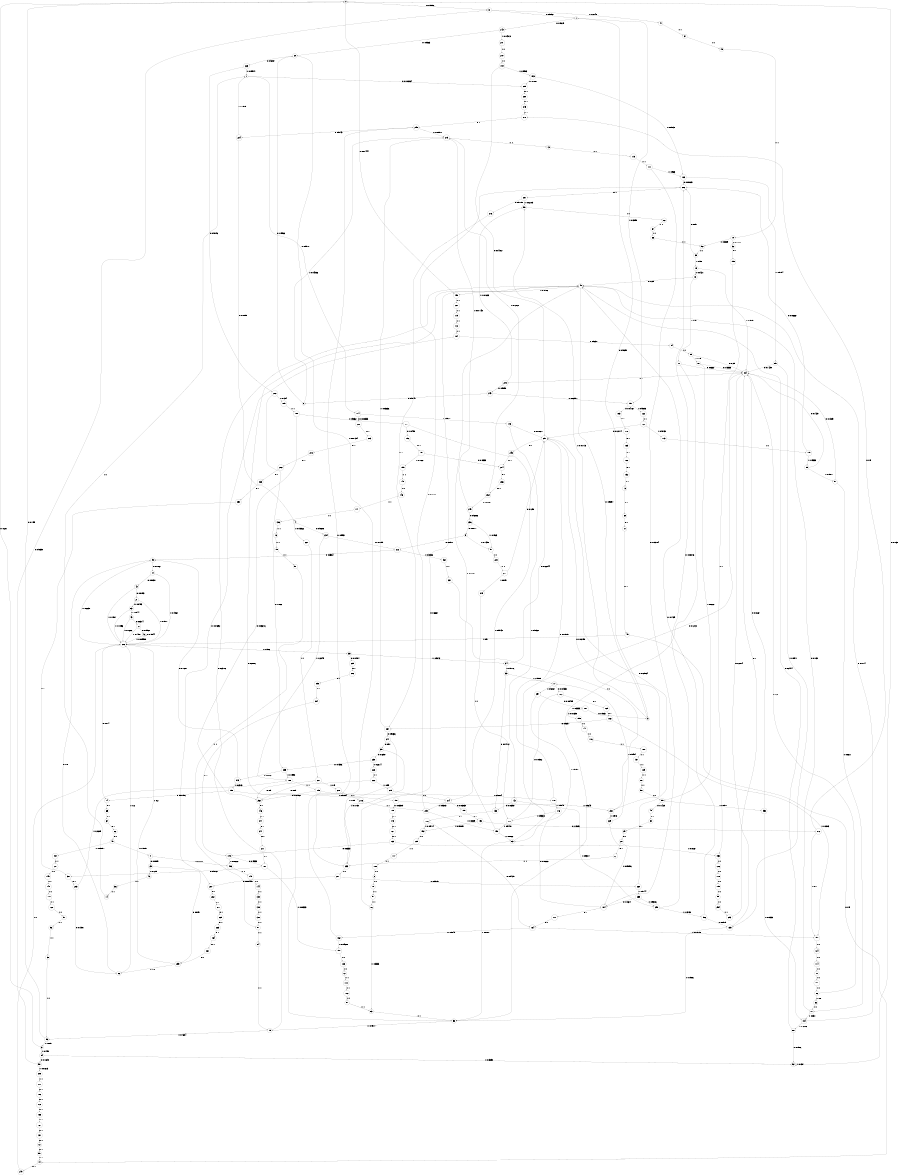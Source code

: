 digraph "ch3_both_grouped_df_L17" {
size = "6,8.5";
ratio = "fill";
node [shape = circle];
node [fontsize = 24];
edge [fontsize = 24];
0 -> 31 [label = "0: 0.9856   "];
0 -> 150 [label = "1: 0.01444  "];
1 -> 285 [label = "0: 0.008264  "];
1 -> 174 [label = "1: 0.9917   "];
2 -> 70 [label = "1: 1        "];
3 -> 0 [label = "0: 0.201    "];
3 -> 54 [label = "1: 0.799    "];
4 -> 234 [label = "0: 0.9608   "];
4 -> 227 [label = "1: 0.03922  "];
5 -> 212 [label = "0: 0.8571   "];
5 -> 51 [label = "1: 0.1429   "];
6 -> 20 [label = "0: 0.9566   "];
6 -> 273 [label = "1: 0.04336  "];
7 -> 242 [label = "0: 0.9615   "];
7 -> 151 [label = "1: 0.0385   "];
8 -> 7 [label = "0: 0.9829   "];
8 -> 98 [label = "1: 0.01713  "];
9 -> 9 [label = "0: 0.9944   "];
9 -> 226 [label = "1: 0.005588  "];
10 -> 32 [label = "0: 0.1111   "];
10 -> 52 [label = "1: 0.8889   "];
11 -> 101 [label = "1: 1        "];
12 -> 110 [label = "1: 1        "];
13 -> 115 [label = "1: 1        "];
14 -> 1 [label = "1: 1        "];
15 -> 10 [label = "1: 1        "];
16 -> 79 [label = "1: 1        "];
17 -> 182 [label = "0: 0.07333  "];
17 -> 257 [label = "1: 0.9267   "];
18 -> 48 [label = "0: 0.25     "];
18 -> 71 [label = "1: 0.75     "];
19 -> 284 [label = "0: 0.1579   "];
19 -> 18 [label = "1: 0.8421   "];
20 -> 223 [label = "0: 0.9287   "];
20 -> 233 [label = "1: 0.07134  "];
21 -> 63 [label = "0: 0.8483   "];
21 -> 226 [label = "1: 0.1517   "];
22 -> 9 [label = "0: 0.8592   "];
22 -> 226 [label = "1: 0.1408   "];
23 -> 239 [label = "0: 0.875    "];
23 -> 46 [label = "1: 0.125    "];
24 -> 42 [label = "0: 0.8038   "];
24 -> 226 [label = "1: 0.1962   "];
25 -> 24 [label = "0: 0.7762   "];
25 -> 226 [label = "1: 0.2238   "];
26 -> 25 [label = "0: 0.8      "];
26 -> 226 [label = "1: 0.2      "];
27 -> 45 [label = "0: 1        "];
28 -> 61 [label = "0: 1        "];
29 -> 28 [label = "0: 1        "];
30 -> 29 [label = "0: 1        "];
31 -> 7 [label = "0: 0.9852   "];
31 -> 47 [label = "1: 0.0148   "];
32 -> 199 [label = "0: 1        "];
33 -> 133 [label = "0: 0.04112  "];
33 -> 17 [label = "1: 0.9589   "];
34 -> 251 [label = "0: 0.02244  "];
34 -> 33 [label = "1: 0.9776   "];
35 -> 225 [label = "0: 0.01577  "];
35 -> 34 [label = "1: 0.9842   "];
36 -> 14 [label = "1: 1        "];
37 -> 15 [label = "1: 1        "];
38 -> 286 [label = "0: 0.05     "];
38 -> 19 [label = "1: 0.95     "];
39 -> 238 [label = "0: 0.8297   "];
39 -> 233 [label = "1: 0.1703   "];
40 -> 41 [label = "0: 0.9091   "];
40 -> 154 [label = "1: 0.09091  "];
41 -> 23 [label = "0: 0.8889   "];
41 -> 156 [label = "1: 0.1111   "];
42 -> 21 [label = "0: 0.8093   "];
42 -> 226 [label = "1: 0.1907   "];
43 -> 22 [label = "0: 0.8374   "];
43 -> 226 [label = "1: 0.1626   "];
44 -> 240 [label = "0: 1        "];
45 -> 44 [label = "0: 0.5      "];
45 -> 226 [label = "1: 0.5      "];
46 -> 36 [label = "1: 1        "];
47 -> 37 [label = "1: 1        "];
48 -> 8 [label = "0: 0.9894   "];
48 -> 150 [label = "1: 0.0106   "];
49 -> 30 [label = "0: 1        "];
50 -> 31 [label = "0: 0.9839   "];
50 -> 208 [label = "1: 0.01613  "];
51 -> 220 [label = "1: 1        "];
52 -> 38 [label = "1: 1        "];
53 -> 48 [label = "0: 0.2086   "];
53 -> 75 [label = "1: 0.7914   "];
54 -> 50 [label = "0: 0.1615   "];
54 -> 92 [label = "1: 0.8385   "];
55 -> 49 [label = "0: 0.1429   "];
55 -> 255 [label = "1: 0.8571   "];
56 -> 0 [label = "0: 0.195    "];
56 -> 3 [label = "1: 0.805    "];
57 -> 76 [label = "1: 1        "];
58 -> 55 [label = "1: 1        "];
59 -> 44 [label = "0: 1        "];
60 -> 27 [label = "0: 1        "];
61 -> 233 [label = "1: 1        "];
62 -> 40 [label = "0: 1        "];
63 -> 43 [label = "0: 0.8944   "];
63 -> 226 [label = "1: 0.1056   "];
64 -> 62 [label = "0: 1        "];
65 -> 64 [label = "0: 1        "];
66 -> 52 [label = "1: 1        "];
67 -> 66 [label = "1: 1        "];
68 -> 67 [label = "1: 1        "];
69 -> 284 [label = "0: 0.1213   "];
69 -> 53 [label = "1: 0.8787   "];
70 -> 57 [label = "1: 1        "];
71 -> 284 [label = "0: 0.6667   "];
71 -> 53 [label = "1: 0.3333   "];
72 -> 59 [label = "0: 1        "];
73 -> 60 [label = "0: 1        "];
74 -> 65 [label = "0: 1        "];
75 -> 48 [label = "0: 0.2316   "];
75 -> 56 [label = "1: 0.7684   "];
76 -> 48 [label = "0: 0.6667   "];
76 -> 83 [label = "1: 0.3333   "];
77 -> 48 [label = "0: 0.169    "];
77 -> 134 [label = "1: 0.831    "];
78 -> 284 [label = "0: 0.3333   "];
78 -> 55 [label = "1: 0.6667   "];
79 -> 91 [label = "1: 1        "];
80 -> 58 [label = "1: 1        "];
81 -> 84 [label = "1: 1        "];
82 -> 77 [label = "1: 1        "];
83 -> 53 [label = "1: 1        "];
84 -> 75 [label = "1: 1        "];
85 -> 284 [label = "0: 0.1429   "];
85 -> 135 [label = "1: 0.8571   "];
86 -> 284 [label = "0: 0.2      "];
86 -> 82 [label = "1: 0.8      "];
87 -> 83 [label = "1: 1        "];
88 -> 48 [label = "0: 0.2414   "];
88 -> 92 [label = "1: 0.7586   "];
89 -> 284 [label = "0: 0.25     "];
89 -> 78 [label = "1: 0.75     "];
90 -> 284 [label = "0: 0.1389   "];
90 -> 77 [label = "1: 0.8611   "];
91 -> 81 [label = "1: 1        "];
92 -> 0 [label = "0: 0.163    "];
92 -> 92 [label = "1: 0.837    "];
93 -> 56 [label = "1: 1        "];
94 -> 89 [label = "1: 1        "];
95 -> 284 [label = "0: 0.1429   "];
95 -> 90 [label = "1: 0.8571   "];
96 -> 93 [label = "1: 1        "];
97 -> 96 [label = "1: 1        "];
98 -> 68 [label = "1: 1        "];
99 -> 254 [label = "1: 1        "];
100 -> 128 [label = "1: 1        "];
101 -> 86 [label = "1: 1        "];
102 -> 87 [label = "1: 1        "];
103 -> 286 [label = "0: 0.08065  "];
103 -> 85 [label = "1: 0.9194   "];
104 -> 287 [label = "0: 0.07692  "];
104 -> 94 [label = "1: 0.9231   "];
105 -> 286 [label = "0: 0.06667  "];
105 -> 95 [label = "1: 0.9333   "];
106 -> 164 [label = "0: 0.9429   "];
106 -> 152 [label = "1: 0.05714  "];
107 -> 137 [label = "1: 1        "];
108 -> 2 [label = "1: 1        "];
109 -> 99 [label = "1: 1        "];
110 -> 102 [label = "1: 1        "];
111 -> 184 [label = "0: 0.03704  "];
111 -> 103 [label = "1: 0.963    "];
112 -> 104 [label = "1: 1        "];
113 -> 105 [label = "1: 1        "];
114 -> 11 [label = "1: 1        "];
115 -> 111 [label = "1: 1        "];
116 -> 107 [label = "1: 1        "];
117 -> 108 [label = "1: 1        "];
118 -> 109 [label = "1: 1        "];
119 -> 112 [label = "1: 1        "];
120 -> 251 [label = "0: 0.02174  "];
120 -> 113 [label = "1: 0.9783   "];
121 -> 119 [label = "1: 1        "];
122 -> 120 [label = "1: 1        "];
123 -> 12 [label = "1: 1        "];
124 -> 114 [label = "1: 1        "];
125 -> 117 [label = "1: 1        "];
126 -> 118 [label = "1: 1        "];
127 -> 145 [label = "1: 1        "];
128 -> 97 [label = "1: 1        "];
129 -> 80 [label = "1: 1        "];
130 -> 81 [label = "1: 1        "];
131 -> 72 [label = "0: 1        "];
132 -> 73 [label = "0: 1        "];
133 -> 106 [label = "0: 1        "];
134 -> 48 [label = "0: 0.1714   "];
134 -> 88 [label = "1: 0.8286   "];
135 -> 284 [label = "0: 0.2014   "];
135 -> 53 [label = "1: 0.7986   "];
136 -> 16 [label = "1: 1        "];
137 -> 129 [label = "1: 1        "];
138 -> 130 [label = "1: 1        "];
139 -> 138 [label = "1: 1        "];
140 -> 100 [label = "1: 1        "];
141 -> 136 [label = "1: 1        "];
142 -> 133 [label = "0: 0.06957  "];
142 -> 258 [label = "1: 0.9304   "];
143 -> 251 [label = "0: 0.01681  "];
143 -> 142 [label = "1: 0.9832   "];
144 -> 139 [label = "1: 1        "];
145 -> 140 [label = "1: 1        "];
146 -> 141 [label = "1: 1        "];
147 -> 116 [label = "1: 1        "];
148 -> 144 [label = "1: 1        "];
149 -> 146 [label = "1: 1        "];
150 -> 121 [label = "1: 1        "];
151 -> 183 [label = "0: 0.04167  "];
151 -> 122 [label = "1: 0.9583   "];
152 -> 125 [label = "1: 1        "];
153 -> 126 [label = "1: 1        "];
154 -> 127 [label = "1: 1        "];
155 -> 147 [label = "1: 1        "];
156 -> 148 [label = "1: 1        "];
157 -> 124 [label = "1: 1        "];
158 -> 123 [label = "1: 1        "];
159 -> 149 [label = "1: 1        "];
160 -> 132 [label = "0: 1        "];
161 -> 131 [label = "0: 1        "];
162 -> 248 [label = "0: 0.9531   "];
162 -> 158 [label = "1: 0.04688  "];
163 -> 175 [label = "0: 0.8333   "];
163 -> 153 [label = "1: 0.1667   "];
164 -> 162 [label = "0: 0.9848   "];
164 -> 157 [label = "1: 0.01515  "];
165 -> 160 [label = "0: 1        "];
166 -> 161 [label = "0: 1        "];
167 -> 163 [label = "0: 1        "];
168 -> 267 [label = "0: 0.9697   "];
168 -> 157 [label = "1: 0.0303   "];
169 -> 168 [label = "0: 1        "];
170 -> 165 [label = "0: 1        "];
171 -> 164 [label = "0: 1        "];
172 -> 166 [label = "0: 1        "];
173 -> 167 [label = "0: 1        "];
174 -> 288 [label = "0: 0.008333  "];
174 -> 143 [label = "1: 0.9917   "];
175 -> 181 [label = "0: 0.9333   "];
175 -> 156 [label = "1: 0.06667  "];
176 -> 184 [label = "0: 0.06667  "];
176 -> 210 [label = "1: 0.9333   "];
177 -> 196 [label = "0: 0.0458   "];
177 -> 214 [label = "1: 0.9542   "];
178 -> 251 [label = "0: 0.01515  "];
178 -> 176 [label = "1: 0.9848   "];
179 -> 252 [label = "0: 0.01961  "];
179 -> 178 [label = "1: 0.9804   "];
180 -> 252 [label = "0: 0.03676  "];
180 -> 177 [label = "1: 0.9632   "];
181 -> 237 [label = "0: 0.9167   "];
181 -> 158 [label = "1: 0.08333  "];
182 -> 169 [label = "0: 1        "];
183 -> 170 [label = "0: 1        "];
184 -> 171 [label = "0: 1        "];
185 -> 173 [label = "0: 1        "];
186 -> 172 [label = "0: 1        "];
187 -> 8 [label = "0: 0.9831   "];
187 -> 155 [label = "1: 0.01695  "];
188 -> 179 [label = "1: 1        "];
189 -> 180 [label = "1: 1        "];
190 -> 48 [label = "0: 0.1178   "];
190 -> 69 [label = "1: 0.8822   "];
191 -> 274 [label = "0: 0.8333   "];
191 -> 159 [label = "1: 0.1667   "];
192 -> 272 [label = "0: 0.9091   "];
192 -> 152 [label = "1: 0.09091  "];
193 -> 285 [label = "0: 0.1087   "];
193 -> 103 [label = "1: 0.8913   "];
194 -> 251 [label = "0: 0.04167  "];
194 -> 193 [label = "1: 0.9583   "];
195 -> 192 [label = "0: 1        "];
196 -> 191 [label = "0: 1        "];
197 -> 185 [label = "0: 0.03509  "];
197 -> 230 [label = "1: 0.9649   "];
198 -> 74 [label = "0: 0.01156  "];
198 -> 197 [label = "1: 0.9884   "];
199 -> 153 [label = "1: 1        "];
200 -> 186 [label = "0: 1        "];
201 -> 207 [label = "1: 1        "];
202 -> 235 [label = "0: 0.866    "];
202 -> 189 [label = "1: 0.134    "];
203 -> 26 [label = "0: 0.7391   "];
203 -> 188 [label = "1: 0.2609   "];
204 -> 175 [label = "0: 1        "];
205 -> 204 [label = "0: 1        "];
206 -> 205 [label = "0: 1        "];
207 -> 194 [label = "1: 1        "];
208 -> 200 [label = "1: 1        "];
209 -> 286 [label = "0: 0.1111   "];
209 -> 190 [label = "1: 0.8889   "];
210 -> 182 [label = "0: 0.0582   "];
210 -> 190 [label = "1: 0.9418   "];
211 -> 181 [label = "0: 1        "];
212 -> 25 [label = "0: 0.6964   "];
212 -> 232 [label = "1: 0.3036   "];
213 -> 25 [label = "0: 0.7687   "];
213 -> 198 [label = "1: 0.2313   "];
214 -> 195 [label = "0: 0.06969  "];
214 -> 209 [label = "1: 0.9303   "];
215 -> 210 [label = "1: 1        "];
216 -> 209 [label = "1: 1        "];
217 -> 251 [label = "0: 0.125    "];
217 -> 215 [label = "1: 0.875    "];
218 -> 216 [label = "1: 1        "];
219 -> 214 [label = "1: 1        "];
220 -> 217 [label = "1: 1        "];
221 -> 252 [label = "0: 0.5      "];
221 -> 218 [label = "1: 0.5      "];
222 -> 252 [label = "0: 0.05     "];
222 -> 219 [label = "1: 0.95     "];
223 -> 202 [label = "0: 0.9046   "];
223 -> 1 [label = "1: 0.09541  "];
224 -> 4 [label = "0: 0.8095   "];
224 -> 1 [label = "1: 0.1905   "];
225 -> 206 [label = "0: 1        "];
226 -> 74 [label = "0: 0.014    "];
226 -> 35 [label = "1: 0.986    "];
227 -> 221 [label = "1: 1        "];
228 -> 222 [label = "1: 1        "];
229 -> 184 [label = "0: 0.05056  "];
229 -> 17 [label = "1: 0.9494   "];
230 -> 251 [label = "0: 0.02198  "];
230 -> 229 [label = "1: 0.978    "];
231 -> 230 [label = "1: 1        "];
232 -> 231 [label = "1: 1        "];
233 -> 271 [label = "1: 1        "];
234 -> 212 [label = "0: 0.7755   "];
234 -> 188 [label = "1: 0.2245   "];
235 -> 213 [label = "0: 0.8002   "];
235 -> 188 [label = "1: 0.1998   "];
236 -> 5 [label = "0: 0.8077   "];
236 -> 51 [label = "1: 0.1923   "];
237 -> 203 [label = "0: 1        "];
238 -> 235 [label = "0: 0.7386   "];
238 -> 228 [label = "1: 0.2614   "];
239 -> 26 [label = "0: 0.8      "];
239 -> 226 [label = "1: 0.2      "];
240 -> 226 [label = "1: 1        "];
241 -> 211 [label = "0: 1        "];
242 -> 20 [label = "0: 0.9563   "];
242 -> 201 [label = "1: 0.04372  "];
243 -> 6 [label = "0: 0.9741   "];
243 -> 151 [label = "1: 0.02591  "];
244 -> 241 [label = "0: 1        "];
245 -> 274 [label = "0: 1        "];
246 -> 244 [label = "0: 1        "];
247 -> 39 [label = "0: 0.91     "];
247 -> 233 [label = "1: 0.09     "];
248 -> 224 [label = "0: 0.9143   "];
248 -> 273 [label = "1: 0.08571  "];
249 -> 236 [label = "0: 0.9286   "];
249 -> 273 [label = "1: 0.07143  "];
250 -> 237 [label = "0: 1        "];
251 -> 245 [label = "0: 1        "];
252 -> 246 [label = "0: 1        "];
253 -> 284 [label = "0: 1        "];
254 -> 253 [label = "1: 1        "];
255 -> 284 [label = "0: 0.1667   "];
255 -> 134 [label = "1: 0.8333   "];
256 -> 48 [label = "0: 0.1425   "];
256 -> 135 [label = "1: 0.8575   "];
257 -> 187 [label = "0: 0.08489  "];
257 -> 69 [label = "1: 0.9151   "];
258 -> 286 [label = "0: 0.08076  "];
258 -> 256 [label = "1: 0.9192   "];
259 -> 184 [label = "0: 0.0614   "];
259 -> 258 [label = "1: 0.9386   "];
260 -> 251 [label = "0: 0.02564  "];
260 -> 259 [label = "1: 0.9744   "];
261 -> 239 [label = "0: 1        "];
262 -> 249 [label = "0: 0.8788   "];
262 -> 273 [label = "1: 0.1212   "];
263 -> 250 [label = "0: 1        "];
264 -> 261 [label = "0: 1        "];
265 -> 264 [label = "0: 1        "];
266 -> 262 [label = "0: 1        "];
267 -> 247 [label = "0: 0.9636   "];
267 -> 273 [label = "1: 0.03636  "];
268 -> 263 [label = "0: 1        "];
269 -> 265 [label = "0: 1        "];
270 -> 248 [label = "0: 1        "];
271 -> 287 [label = "0: 0.008475  "];
271 -> 260 [label = "1: 0.9915   "];
272 -> 270 [label = "0: 0.9      "];
272 -> 157 [label = "1: 0.1      "];
273 -> 13 [label = "1: 1        "];
274 -> 266 [label = "0: 1        "];
275 -> 270 [label = "0: 1        "];
276 -> 267 [label = "0: 1        "];
277 -> 269 [label = "0: 1        "];
278 -> 268 [label = "0: 1        "];
279 -> 243 [label = "0: 0.9898   "];
279 -> 98 [label = "1: 0.01023  "];
280 -> 275 [label = "0: 1        "];
281 -> 276 [label = "0: 0.9789   "];
281 -> 98 [label = "1: 0.02105  "];
282 -> 277 [label = "0: 1        "];
283 -> 278 [label = "0: 1        "];
284 -> 279 [label = "0: 1        "];
285 -> 280 [label = "0: 1        "];
286 -> 281 [label = "0: 1        "];
287 -> 282 [label = "0: 1        "];
288 -> 283 [label = "0: 1        "];
}